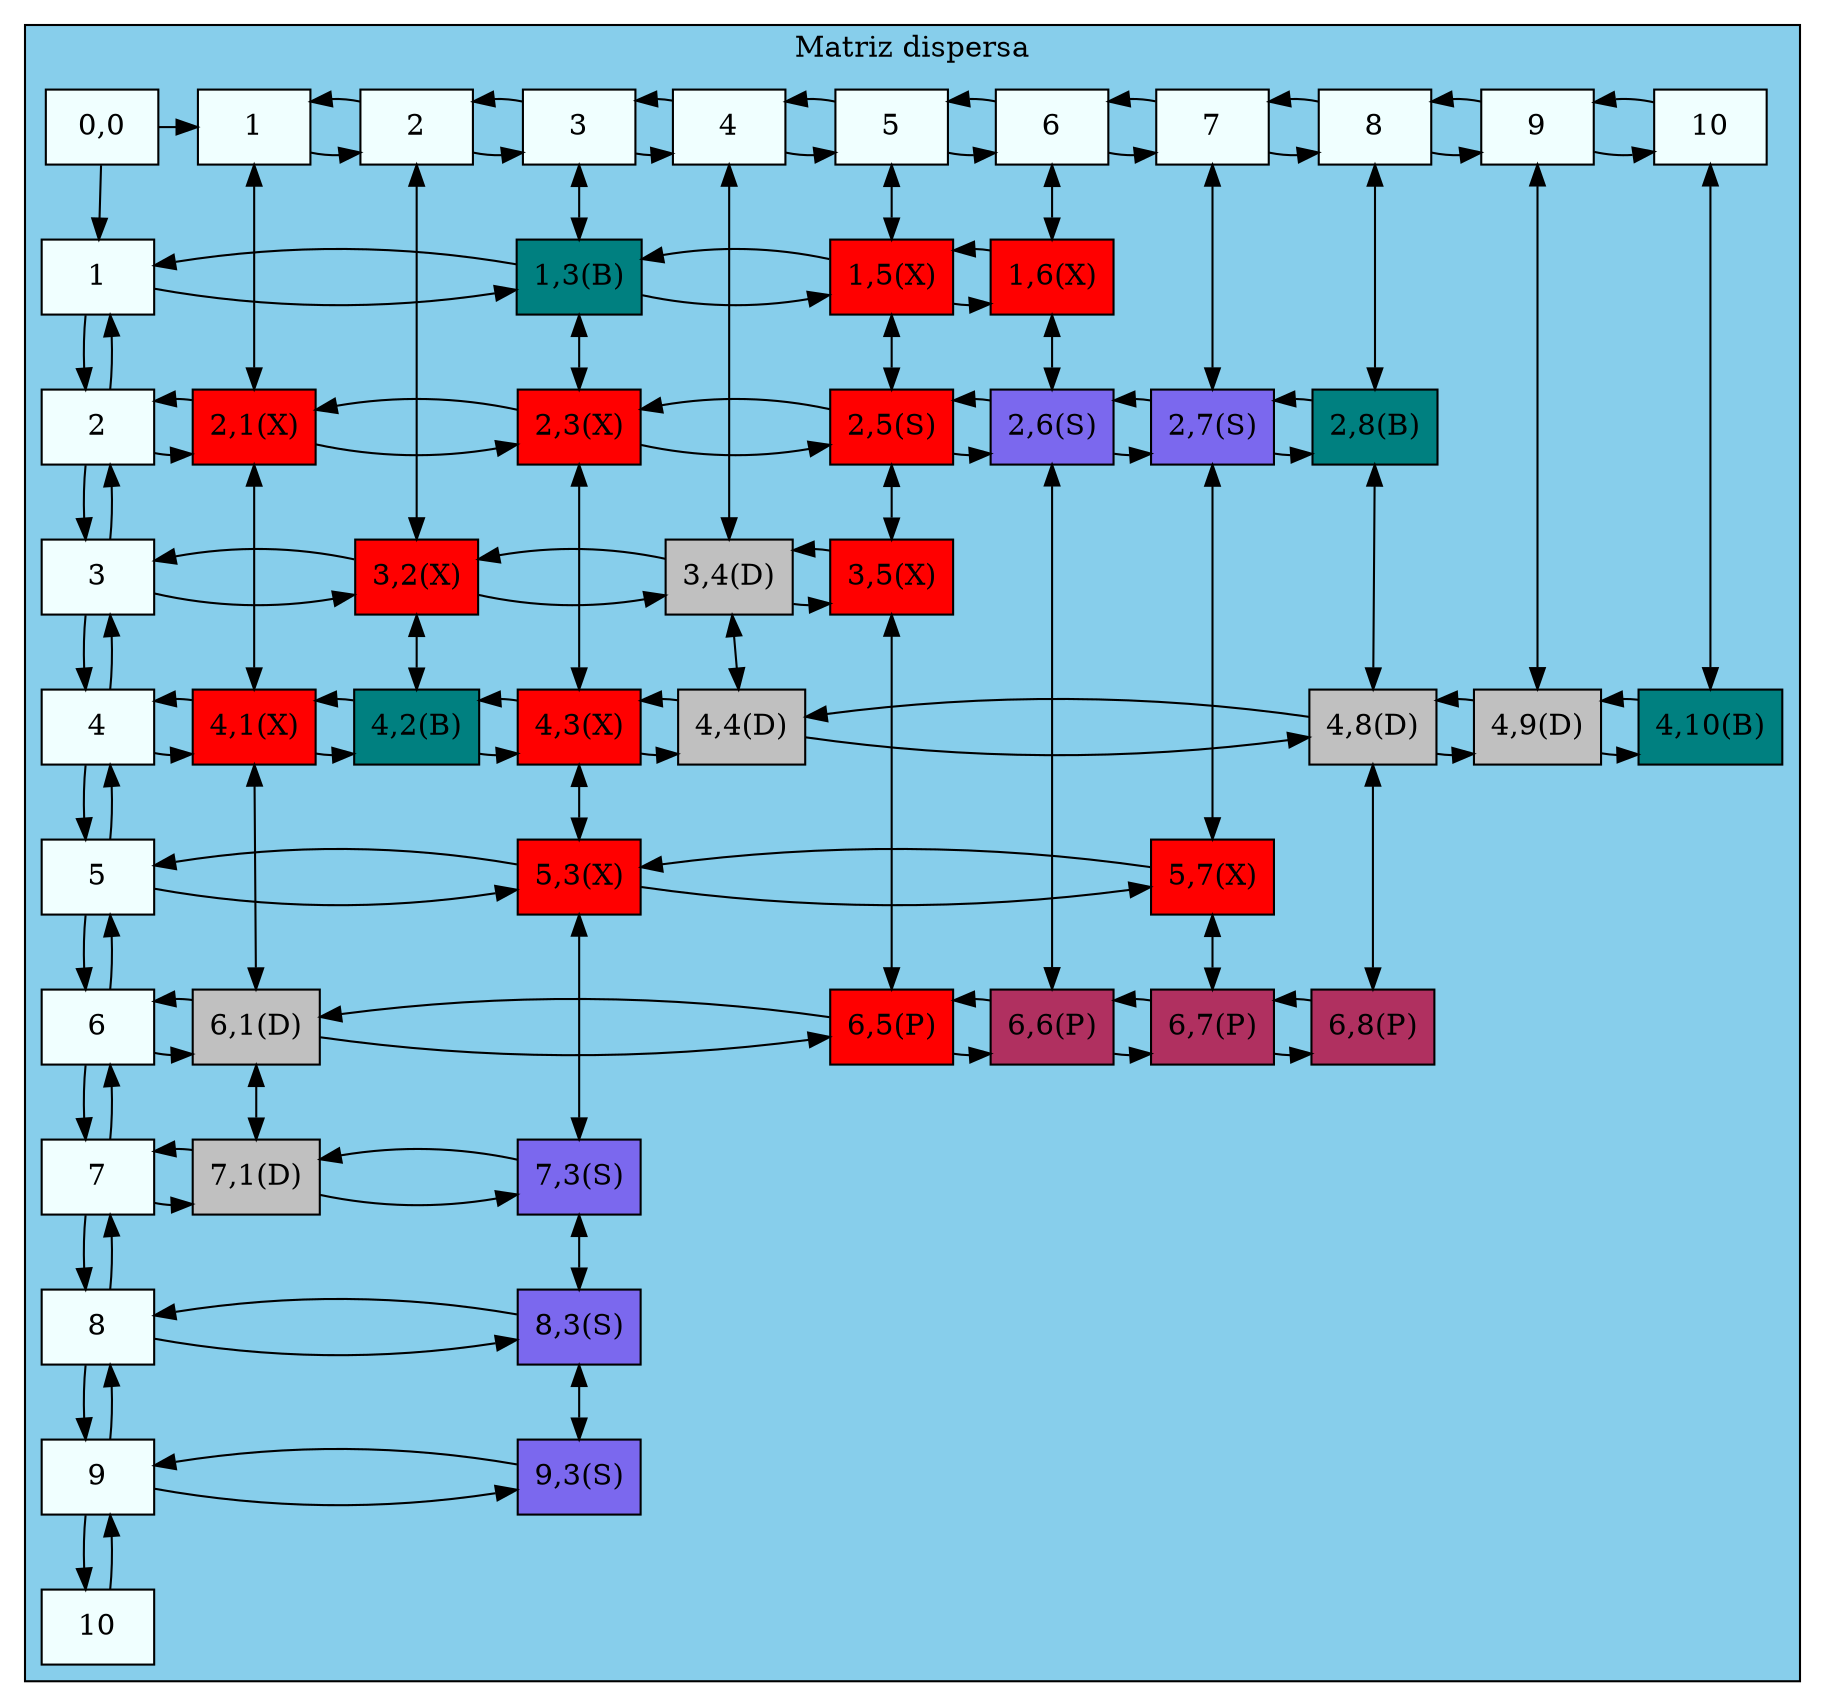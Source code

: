 digraph G { 
  subgraph cluster_0 { 
       node[shape=box  fillcolor = "Azure" style = filled ] 
         label = "Matriz dispersa" 
         bgcolor = "Skyblue" 
         raiz[label = "0,0"] 
 F1[label="1",group = 1]
C1[label="1",group = 2]
F2[label="2",group = 1]
C2[label="2",group = 3]
F3[label="3",group = 1]
C3[label="3",group = 4]
F4[label="4",group = 1]
C4[label="4",group = 5]
F5[label="5",group = 1]
C5[label="5",group = 6]
F6[label="6",group = 1]
C6[label="6",group = 7]
F7[label="7",group = 1]
C7[label="7",group = 8]
F8[label="8",group = 1]
C8[label="8",group = 9]
F9[label="9",group = 1]
C9[label="9",group = 10]
F10[label="10",group = 1]
C10[label="10",group = 11]
F1->F2
F1->F2 [dir=back]
C1->C2
C1->C2 [dir=back]
F2->F3
F2->F3 [dir=back]
C2->C3
C2->C3 [dir=back]
F3->F4
F3->F4 [dir=back]
C3->C4
C3->C4 [dir=back]
F4->F5
F4->F5 [dir=back]
C4->C5
C4->C5 [dir=back]
F5->F6
F5->F6 [dir=back]
C5->C6
C5->C6 [dir=back]
F6->F7
F6->F7 [dir=back]
C6->C7
C6->C7 [dir=back]
F7->F8
F7->F8 [dir=back]
C7->C8
C7->C8 [dir=back]
F8->F9
F8->F9 [dir=back]
C8->C9
C8->C9 [dir=back]
F9->F10
F9->F10 [dir=back]
C9->C10
C9->C10 [dir=back]
raiz->F1 
raiz->C1 {rank=same;raiz;C1;C2;C3;C4;C5;C6;C7;C8;C9;C10}
{rank=same;F1;N1_3;N1_5;N1_6}
{rank=same;F2;N2_1;N2_3;N2_5;N2_6;N2_7;N2_8}
{rank=same;F3;N3_2;N3_4;N3_5}
{rank=same;F4;N4_1;N4_2;N4_3;N4_4;N4_8;N4_9;N4_10}
{rank=same;F5;N5_3;N5_7}
{rank=same;F6;N6_1;N6_5;N6_6;N6_7;N6_8}
{rank=same;F7;N7_1;N7_3}
{rank=same;F8;N8_3}
{rank=same;F9;N9_3}
N1_3[label="1,3(B)",group = 4,fillcolor="#008080"]
N1_5[label="1,5(X)",group = 6,fillcolor="Red"]
N1_6[label="1,6(X)",group = 7,fillcolor="Red"]
N2_1[label="2,1(X)",group = 2,fillcolor="Red"]
N2_3[label="2,3(X)",group = 4,fillcolor="Red"]
N2_5[label="2,5(S)",group = 6,fillcolor="Red"]
N2_6[label="2,6(S)",group = 7,fillcolor="#7B68EE"]
N2_7[label="2,7(S)",group = 8,fillcolor="#7B68EE"]
N2_8[label="2,8(B)",group = 9,fillcolor="#008080"]
N3_2[label="3,2(X)",group = 3,fillcolor="Red"]
N3_4[label="3,4(D)",group = 5,fillcolor="Gray"]
N3_5[label="3,5(X)",group = 6,fillcolor="Red"]
N4_1[label="4,1(X)",group = 2,fillcolor="Red"]
N4_2[label="4,2(B)",group = 3,fillcolor="#008080"]
N4_3[label="4,3(X)",group = 4,fillcolor="Red"]
N4_4[label="4,4(D)",group = 5,fillcolor="Gray"]
N4_8[label="4,8(D)",group = 9,fillcolor="Gray"]
N4_9[label="4,9(D)",group = 10,fillcolor="Gray"]
N4_10[label="4,10(B)",group = 11,fillcolor="#008080"]
N5_3[label="5,3(X)",group = 4,fillcolor="Red"]
N5_7[label="5,7(X)",group = 8,fillcolor="Red"]
N6_1[label="6,1(D)",group = 2,fillcolor="Gray"]
N6_5[label="6,5(P)",group = 6,fillcolor="Red"]
N6_6[label="6,6(P)",group = 7,fillcolor="Maroon"]
N6_7[label="6,7(P)",group = 8,fillcolor="Maroon"]
N6_8[label="6,8(P)",group = 9,fillcolor="Maroon"]
N7_1[label="7,1(D)",group = 2,fillcolor="Gray"]
N7_3[label="7,3(S)",group = 4,fillcolor="#7B68EE"]
N8_3[label="8,3(S)",group = 4,fillcolor="#7B68EE"]
N9_3[label="9,3(S)",group = 4,fillcolor="#7B68EE"]
F1->N1_3->N1_5->N1_6
F2->N2_1->N2_3->N2_5->N2_6->N2_7->N2_8
F3->N3_2->N3_4->N3_5
F4->N4_1->N4_2->N4_3->N4_4->N4_8->N4_9->N4_10
F5->N5_3->N5_7
F6->N6_1->N6_5->N6_6->N6_7->N6_8
F7->N7_1->N7_3
F8->N8_3
F9->N9_3
F1->N1_3->N1_5->N1_6[dir=back]
F2->N2_1->N2_3->N2_5->N2_6->N2_7->N2_8[dir=back]
F3->N3_2->N3_4->N3_5[dir=back]
F4->N4_1->N4_2->N4_3->N4_4->N4_8->N4_9->N4_10[dir=back]
F5->N5_3->N5_7[dir=back]
F6->N6_1->N6_5->N6_6->N6_7->N6_8[dir=back]
F7->N7_1->N7_3[dir=back]
F8->N8_3[dir=back]
F9->N9_3[dir=back]
edge [dir = both]
C1->N2_1->N4_1->N6_1->N7_1
C2->N3_2->N4_2
C3->N1_3->N2_3->N4_3->N5_3->N7_3->N8_3->N9_3
C4->N3_4->N4_4
C5->N1_5->N2_5->N3_5->N6_5
C6->N1_6->N2_6->N6_6
C7->N2_7->N5_7->N6_7
C8->N2_8->N4_8->N6_8
C9->N4_9
C10->N4_10

}
}